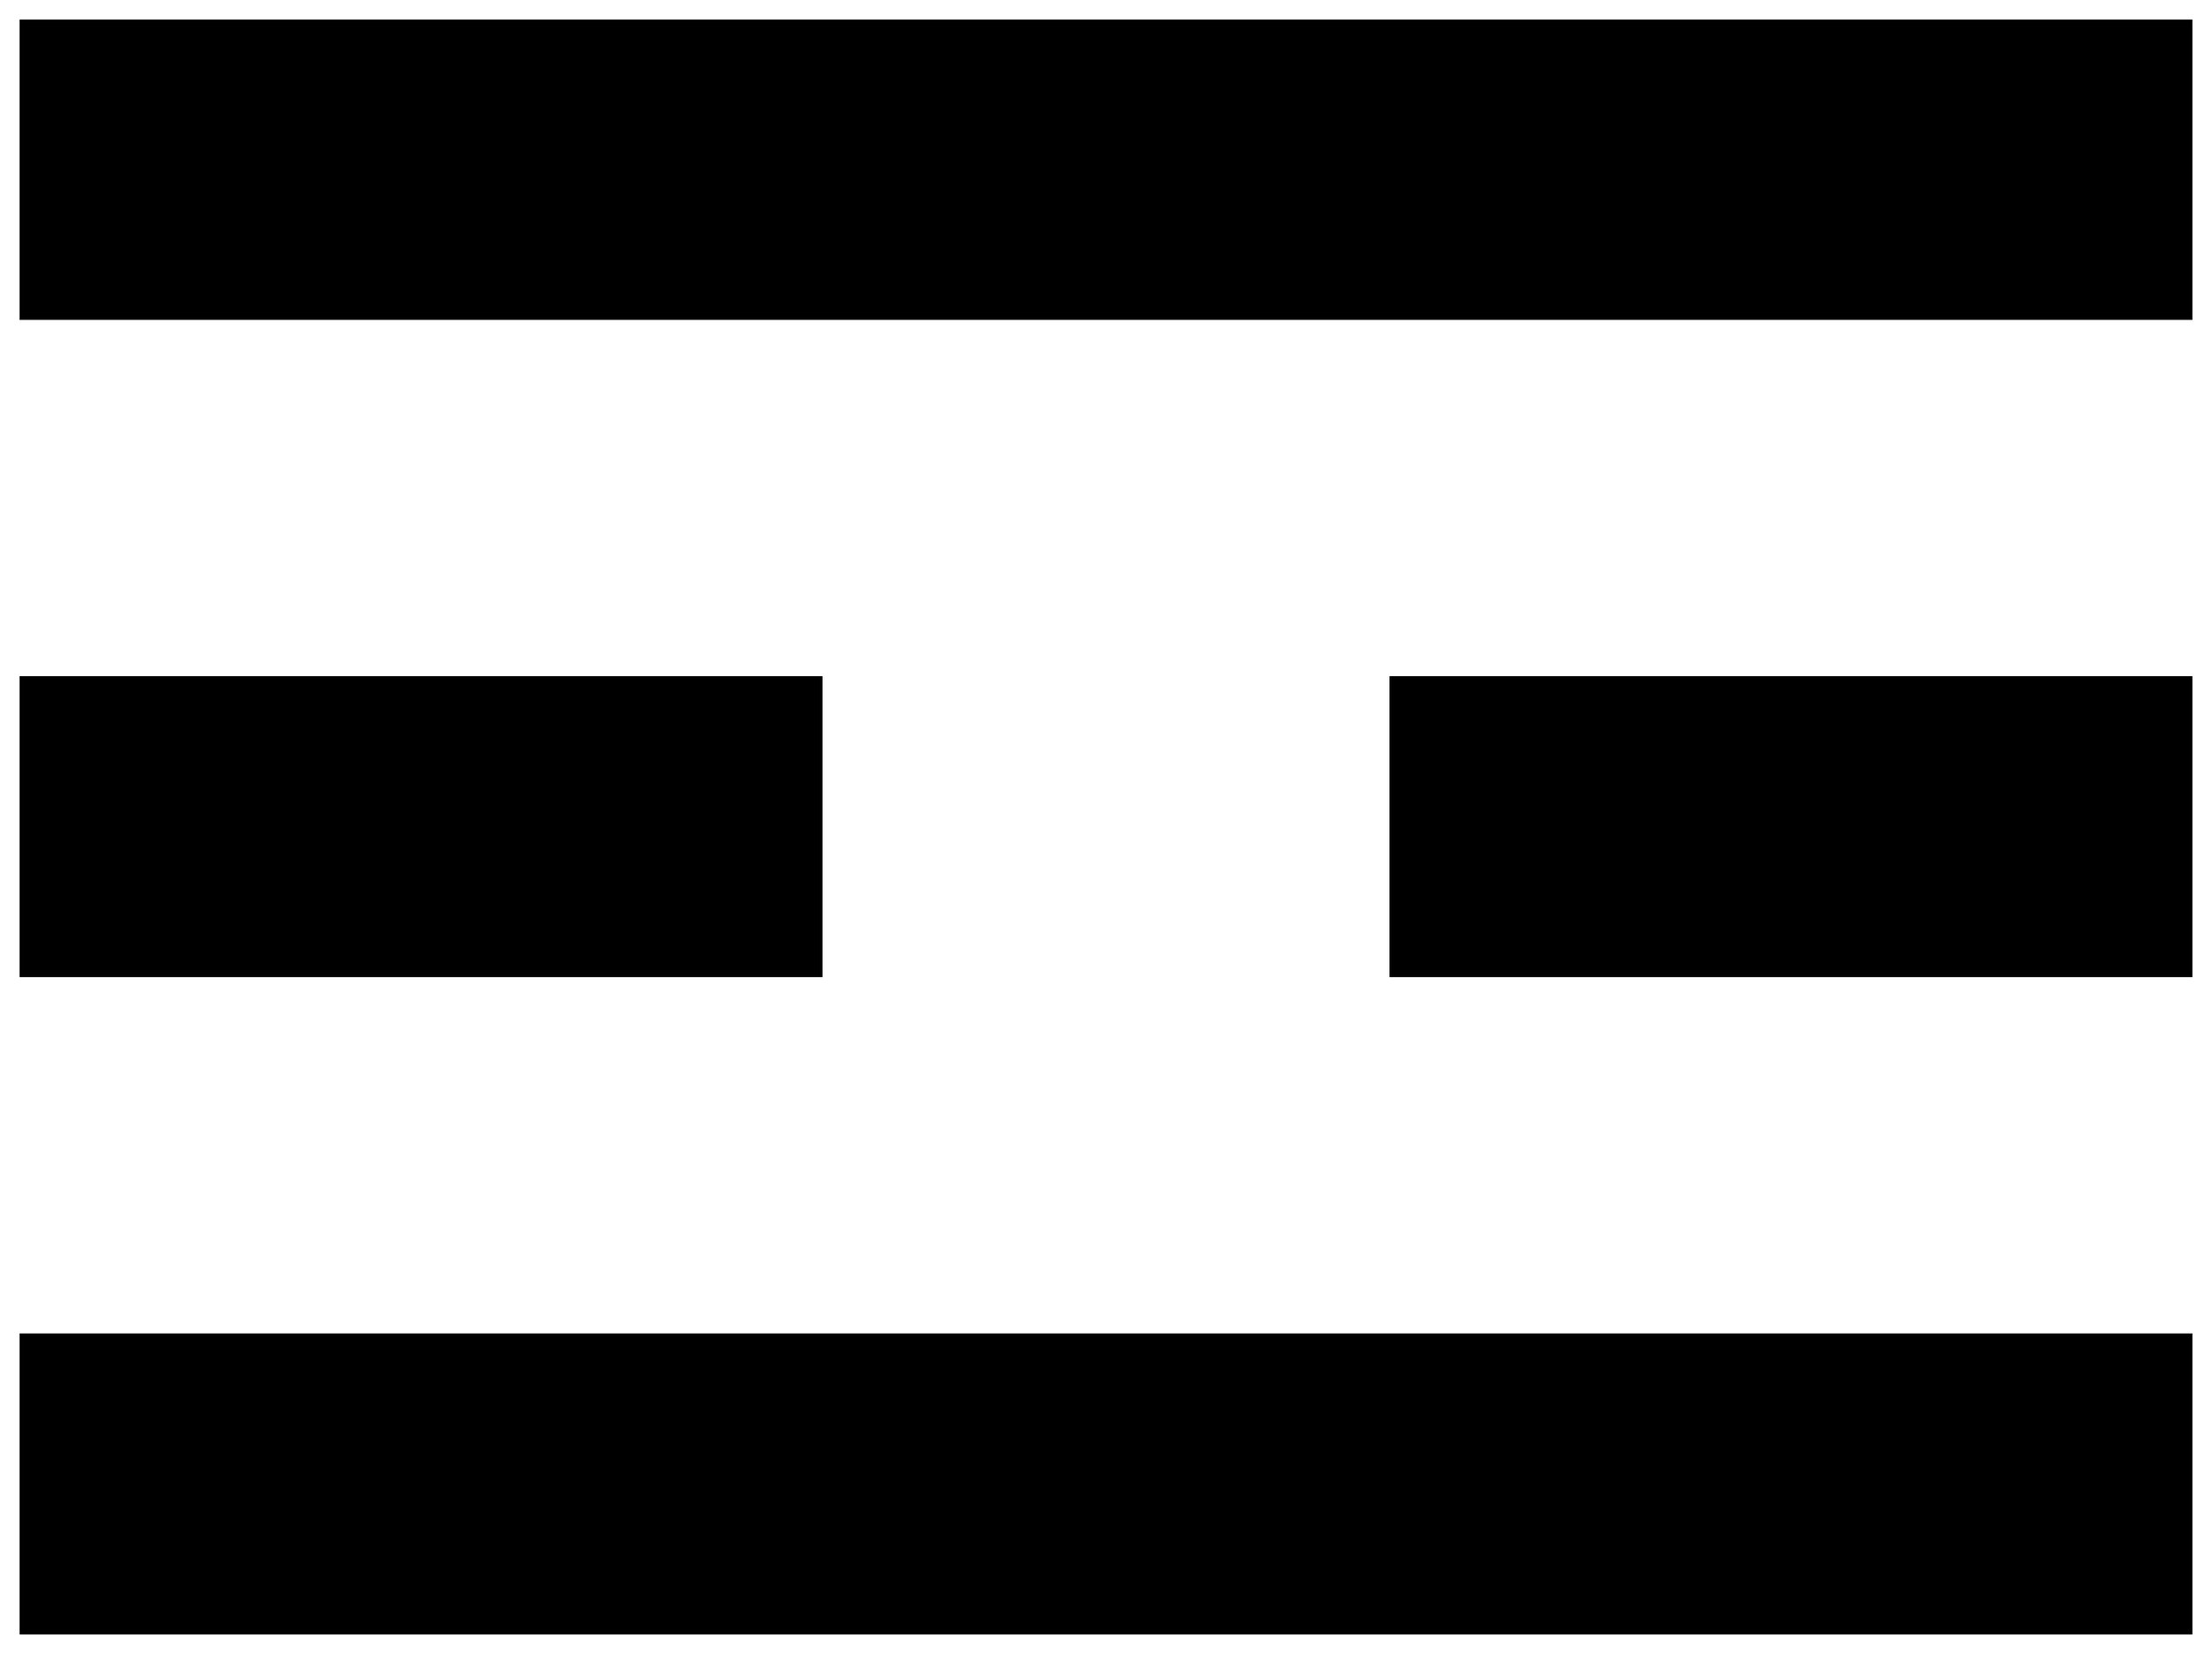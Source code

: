 


\begin{tikzpicture}[y=0.80pt, x=0.80pt, yscale=-1.0, xscale=1.0, inner sep=0pt, outer sep=0pt]
\begin{scope}[shift={(100.0,1856.0)},nonzero rule]
  \path[draw=.,fill=.,line width=1.600pt] (1724.0,-636.0) --
    (1208.0,-636.0) -- (1208.0,-828.0) -- (1724.0,-828.0) --
    (1724.0,-636.0) -- cycle(1724.0,-1060.0) -- (324.0,-1060.0)
    -- (324.0,-1252.0) -- (1724.0,-1252.0) -- (1724.0,-1060.0)
    -- cycle(1724.0,-212.0) -- (324.0,-212.0) -- (324.0,-404.0)
    -- (1724.0,-404.0) -- (1724.0,-212.0) -- cycle(840.0,-636.0)
    -- (324.0,-636.0) -- (324.0,-828.0) -- (840.0,-828.0) --
    (840.0,-636.0) -- cycle;
\end{scope}

\end{tikzpicture}

